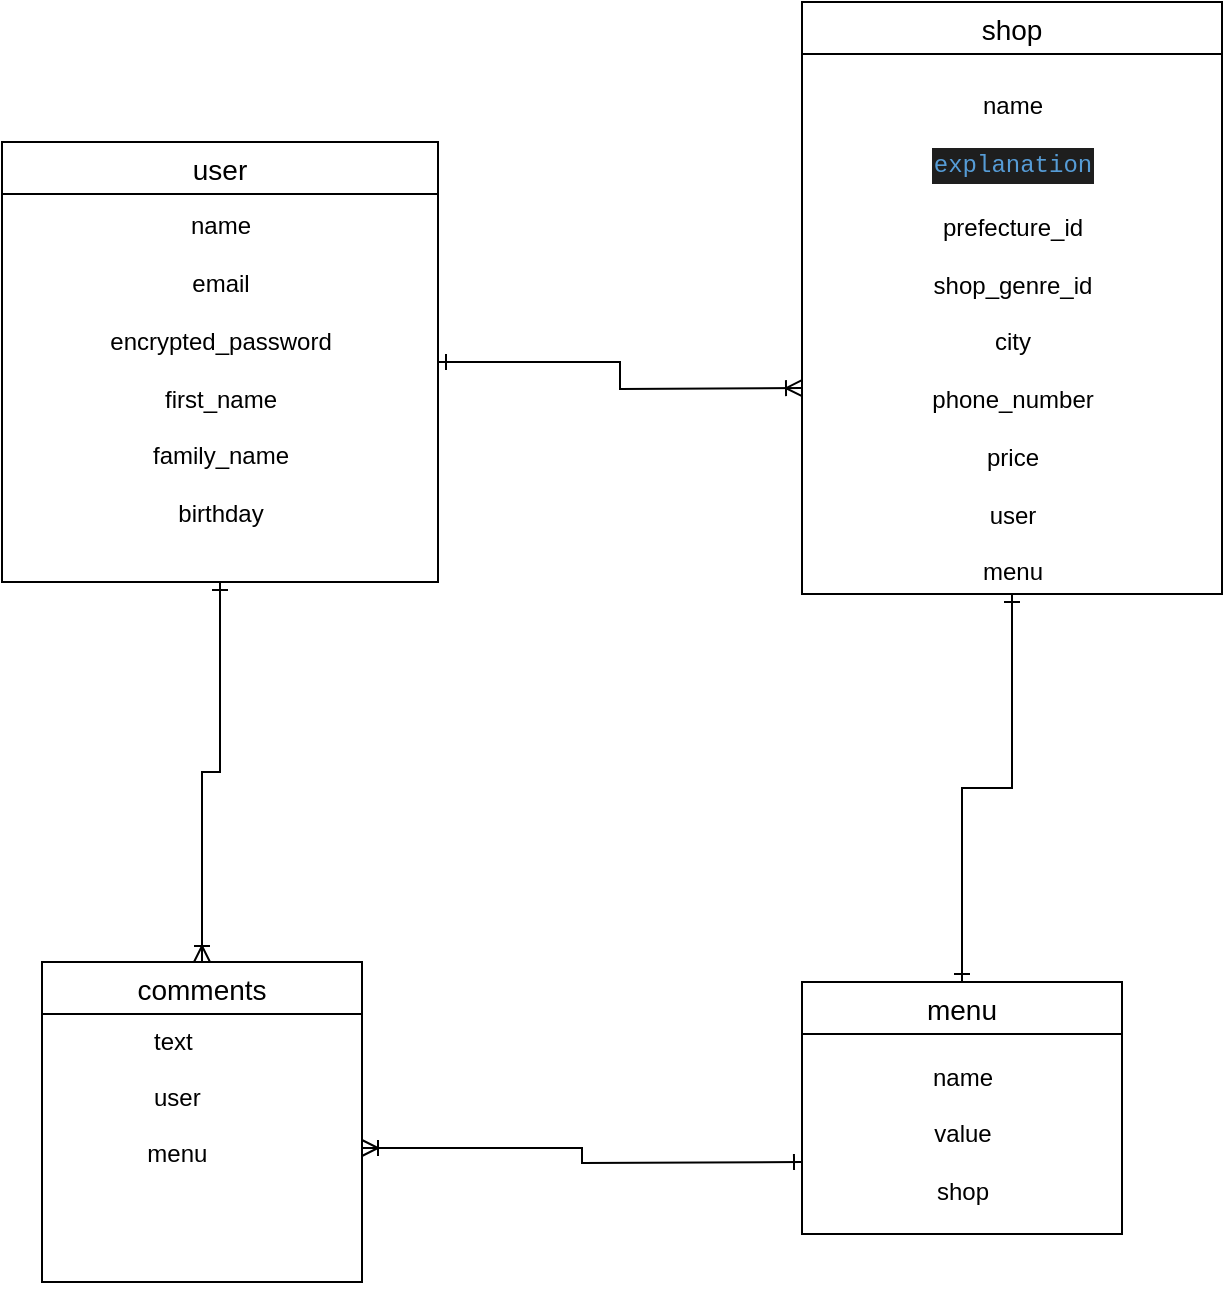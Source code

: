 <mxfile version="13.10.0" type="embed">
    <diagram id="qHRAzXIBfsRkN0XlYLpz" name="ページ1">
        <mxGraphModel dx="897" dy="850" grid="1" gridSize="10" guides="1" tooltips="1" connect="1" arrows="1" fold="1" page="1" pageScale="1" pageWidth="827" pageHeight="1169" math="0" shadow="0">
            <root>
                <mxCell id="0"/>
                <mxCell id="1" parent="0"/>
                <mxCell id="25" style="edgeStyle=orthogonalEdgeStyle;rounded=0;orthogonalLoop=1;jettySize=auto;html=1;entryX=0;entryY=0.127;entryDx=0;entryDy=0;entryPerimeter=0;startArrow=ERone;startFill=0;endArrow=ERoneToMany;endFill=0;" parent="1" source="3" edge="1">
                    <mxGeometry relative="1" as="geometry">
                        <mxPoint x="500" y="313.018" as="targetPoint"/>
                    </mxGeometry>
                </mxCell>
                <mxCell id="28" style="edgeStyle=orthogonalEdgeStyle;rounded=0;orthogonalLoop=1;jettySize=auto;html=1;entryX=0.5;entryY=0;entryDx=0;entryDy=0;startArrow=ERone;startFill=0;endArrow=ERoneToMany;endFill=0;" parent="1" source="3" target="15" edge="1">
                    <mxGeometry relative="1" as="geometry"/>
                </mxCell>
                <mxCell id="3" value="user" style="swimlane;fontStyle=0;childLayout=stackLayout;horizontal=1;startSize=26;horizontalStack=0;resizeParent=1;resizeParentMax=0;resizeLast=0;collapsible=1;marginBottom=0;align=center;fontSize=14;" parent="1" vertex="1">
                    <mxGeometry x="100" y="190" width="218" height="220" as="geometry"/>
                </mxCell>
                <mxCell id="26" style="edgeStyle=orthogonalEdgeStyle;rounded=0;orthogonalLoop=1;jettySize=auto;html=1;entryX=0.5;entryY=0;entryDx=0;entryDy=0;startArrow=ERone;startFill=0;endArrow=ERone;endFill=0;" parent="1" source="7" target="11" edge="1">
                    <mxGeometry relative="1" as="geometry"/>
                </mxCell>
                <mxCell id="7" value="shop" style="swimlane;fontStyle=0;childLayout=stackLayout;horizontal=1;startSize=26;horizontalStack=0;resizeParent=1;resizeParentMax=0;resizeLast=0;collapsible=1;marginBottom=0;align=center;fontSize=14;" parent="1" vertex="1">
                    <mxGeometry x="500" y="120" width="210" height="296" as="geometry"/>
                </mxCell>
                <mxCell id="90" value="&lt;br&gt;&lt;br&gt;name&lt;br&gt;&lt;br&gt;&lt;div style=&quot;color: rgb(212 , 212 , 212) ; background-color: rgb(30 , 30 , 30) ; font-family: &amp;#34;menlo&amp;#34; , &amp;#34;monaco&amp;#34; , &amp;#34;courier new&amp;#34; , monospace ; line-height: 18px&quot;&gt;&lt;span style=&quot;color: #569cd6&quot;&gt;explanation&lt;/span&gt; &lt;/div&gt;&lt;br&gt;prefecture_id&lt;br&gt;&lt;br&gt;shop_genre_id&lt;br&gt;&lt;br&gt;city&lt;br&gt;&lt;br&gt;phone_number&lt;br&gt;&lt;br&gt;price&lt;br&gt;&lt;br&gt;user&lt;br&gt;&lt;br&gt;menu&lt;br&gt;&lt;br&gt;" style="text;html=1;align=center;verticalAlign=middle;resizable=0;points=[];autosize=1;" parent="7" vertex="1">
                    <mxGeometry y="26" width="210" height="270" as="geometry"/>
                </mxCell>
                <mxCell id="11" value="menu" style="swimlane;fontStyle=0;childLayout=stackLayout;horizontal=1;startSize=26;horizontalStack=0;resizeParent=1;resizeParentMax=0;resizeLast=0;collapsible=1;marginBottom=0;align=center;fontSize=14;" parent="1" vertex="1">
                    <mxGeometry x="500" y="610" width="160" height="126" as="geometry"/>
                </mxCell>
                <mxCell id="91" value="&lt;br&gt;name&lt;br&gt;&lt;br&gt;value&lt;br&gt;&lt;br&gt;shop&lt;br&gt;&lt;br&gt;" style="text;html=1;align=center;verticalAlign=middle;resizable=0;points=[];autosize=1;" parent="11" vertex="1">
                    <mxGeometry y="26" width="160" height="100" as="geometry"/>
                </mxCell>
                <mxCell id="15" value="comments" style="swimlane;fontStyle=0;childLayout=stackLayout;horizontal=1;startSize=26;horizontalStack=0;resizeParent=1;resizeParentMax=0;resizeLast=0;collapsible=1;marginBottom=0;align=center;fontSize=14;" parent="1" vertex="1">
                    <mxGeometry x="120" y="600" width="160" height="160" as="geometry"/>
                </mxCell>
                <mxCell id="14" value="               text&#10;&#10;               user&#10;&#10;              menu&#10;" style="text;strokeColor=none;fillColor=none;spacingLeft=4;spacingRight=4;overflow=hidden;rotatable=0;points=[[0,0.5],[1,0.5]];portConstraint=eastwest;fontSize=12;" parent="15" vertex="1">
                    <mxGeometry y="26" width="160" height="134" as="geometry"/>
                </mxCell>
                <mxCell id="27" style="edgeStyle=orthogonalEdgeStyle;rounded=0;orthogonalLoop=1;jettySize=auto;html=1;startArrow=ERoneToMany;startFill=0;endArrow=ERone;endFill=0;" parent="15" source="14" edge="1">
                    <mxGeometry relative="1" as="geometry">
                        <mxPoint x="380" y="100" as="targetPoint"/>
                    </mxGeometry>
                </mxCell>
                <mxCell id="29" value="name&lt;br&gt;&lt;br&gt;email&lt;br&gt;&lt;br&gt;encrypted_password&lt;br&gt;&lt;br&gt;first_name&lt;br&gt;&lt;br&gt;family_name&lt;br&gt;&lt;br&gt;birthday&lt;br&gt;&lt;br&gt;" style="text;html=1;align=center;verticalAlign=middle;resizable=0;points=[];autosize=1;" parent="1" vertex="1">
                    <mxGeometry x="100" y="231" width="218" height="160" as="geometry"/>
                </mxCell>
            </root>
        </mxGraphModel>
    </diagram>
</mxfile>